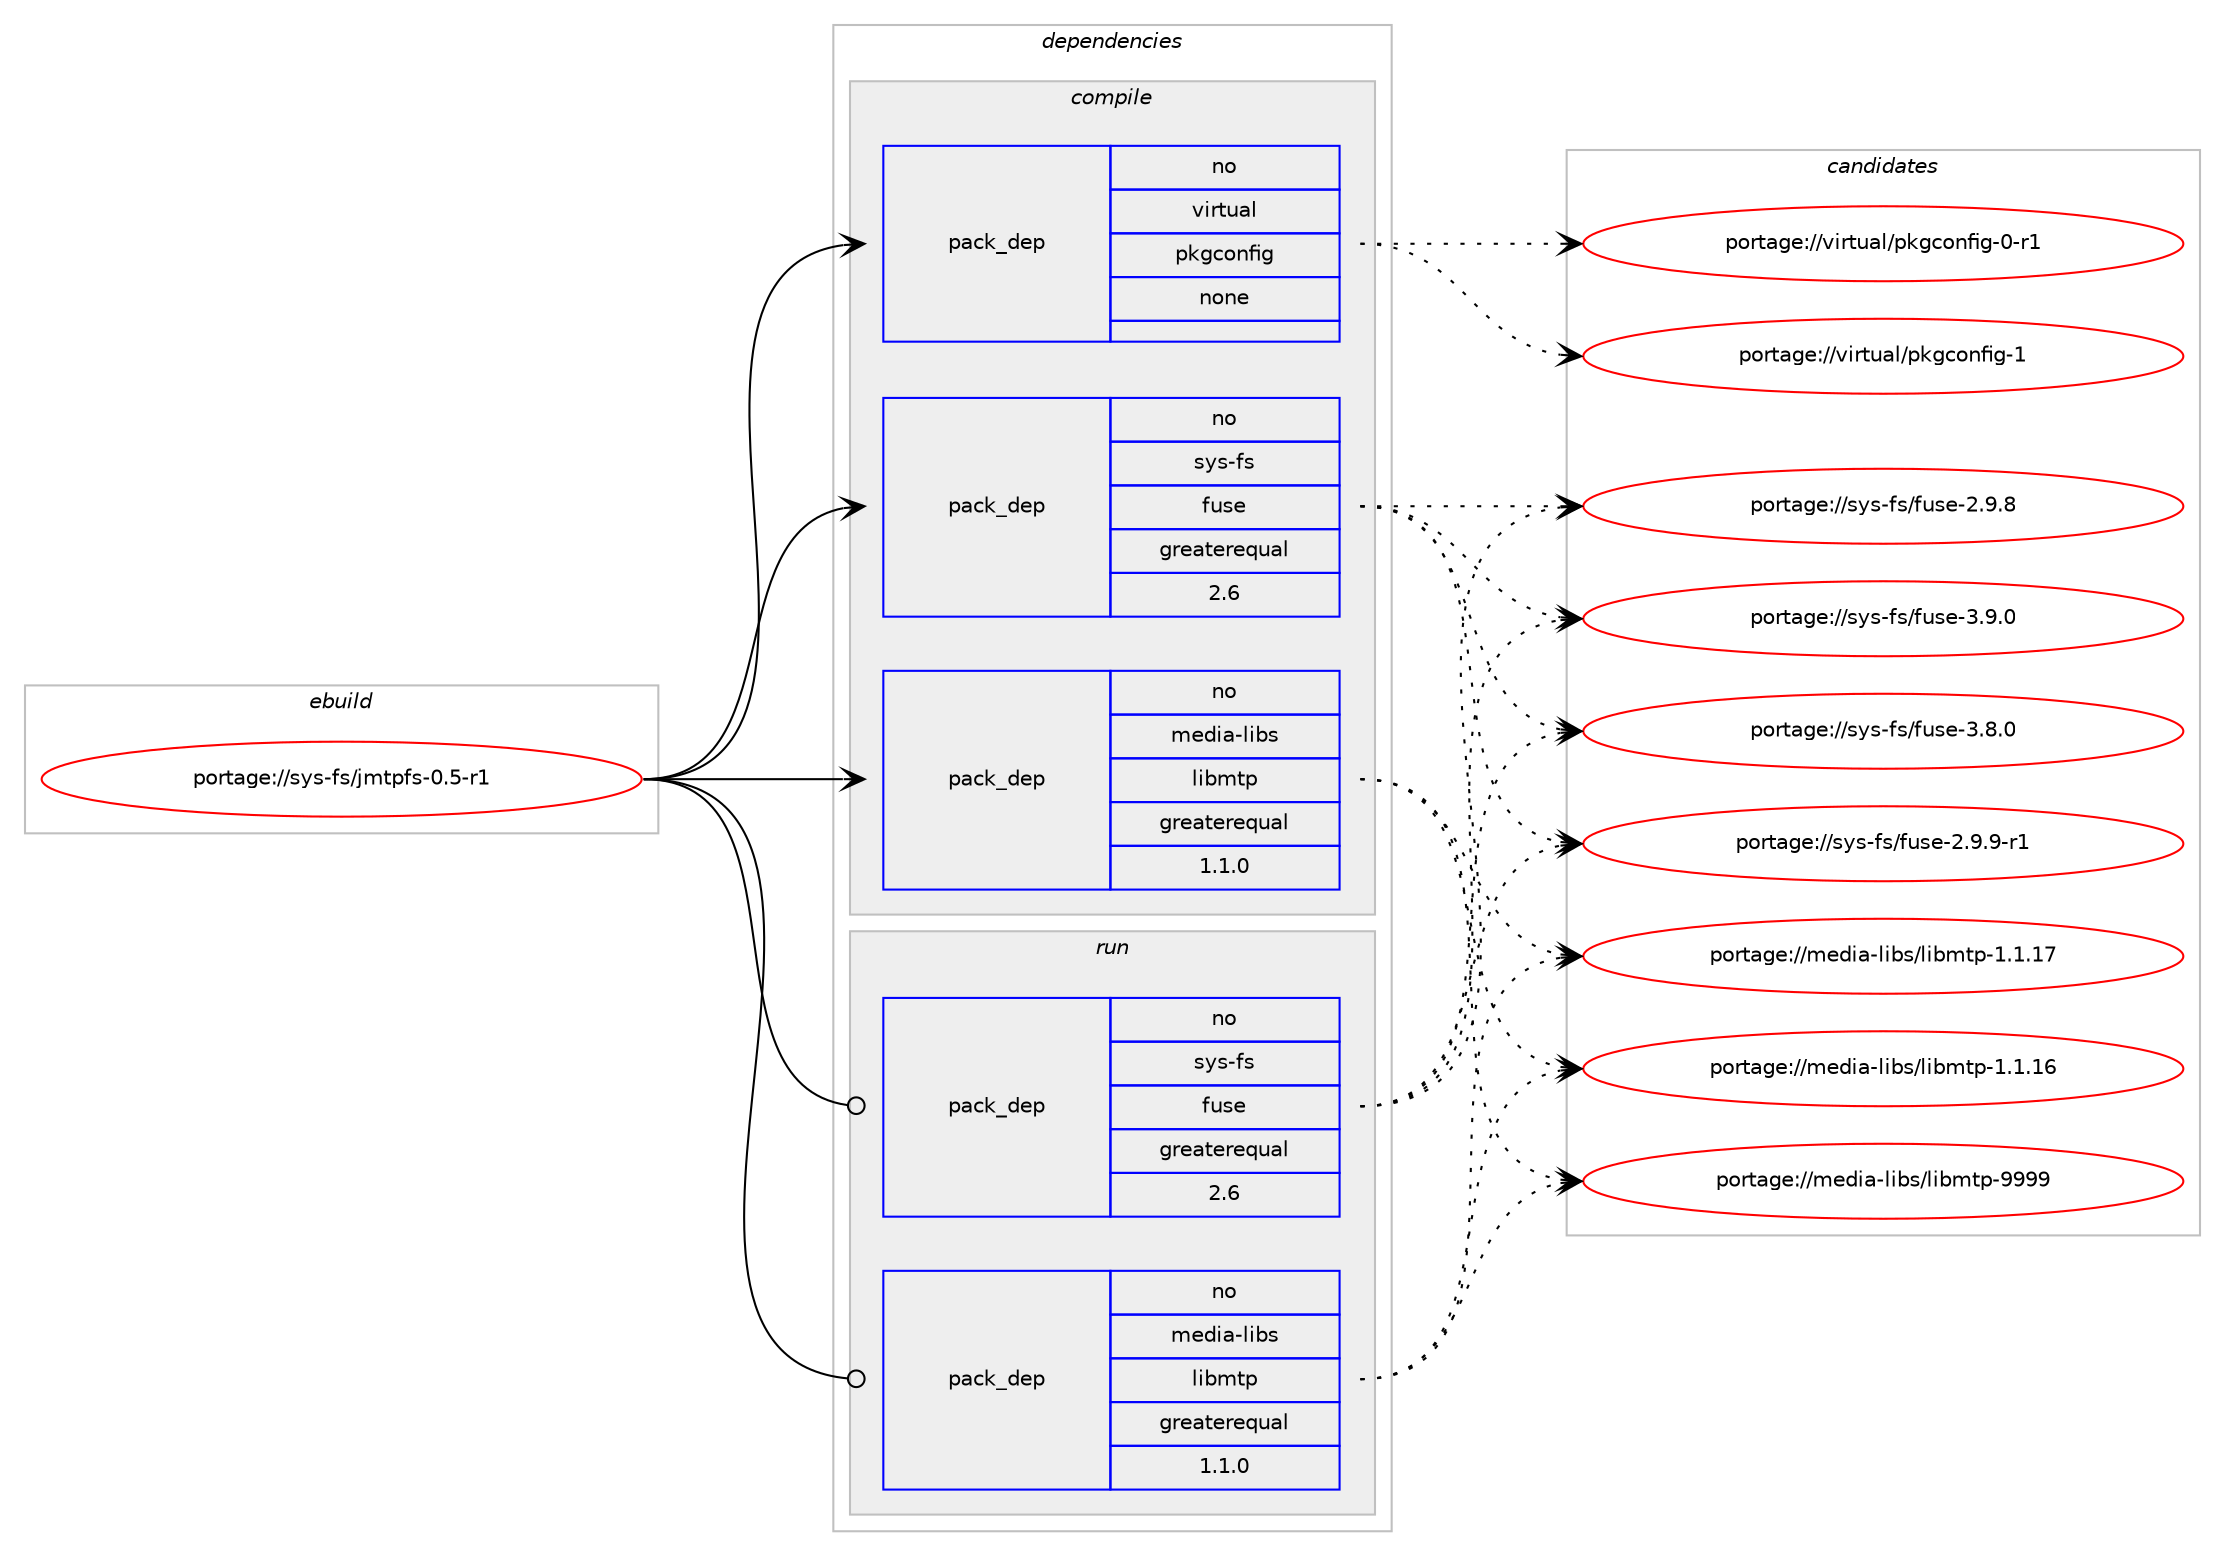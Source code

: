 digraph prolog {

# *************
# Graph options
# *************

newrank=true;
concentrate=true;
compound=true;
graph [rankdir=LR,fontname=Helvetica,fontsize=10,ranksep=1.5];#, ranksep=2.5, nodesep=0.2];
edge  [arrowhead=vee];
node  [fontname=Helvetica,fontsize=10];

# **********
# The ebuild
# **********

subgraph cluster_leftcol {
color=gray;
rank=same;
label=<<i>ebuild</i>>;
id [label="portage://sys-fs/jmtpfs-0.5-r1", color=red, width=4, href="../sys-fs/jmtpfs-0.5-r1.svg"];
}

# ****************
# The dependencies
# ****************

subgraph cluster_midcol {
color=gray;
label=<<i>dependencies</i>>;
subgraph cluster_compile {
fillcolor="#eeeeee";
style=filled;
label=<<i>compile</i>>;
subgraph pack19726 {
dependency24304 [label=<<TABLE BORDER="0" CELLBORDER="1" CELLSPACING="0" CELLPADDING="4" WIDTH="220"><TR><TD ROWSPAN="6" CELLPADDING="30">pack_dep</TD></TR><TR><TD WIDTH="110">no</TD></TR><TR><TD>media-libs</TD></TR><TR><TD>libmtp</TD></TR><TR><TD>greaterequal</TD></TR><TR><TD>1.1.0</TD></TR></TABLE>>, shape=none, color=blue];
}
id:e -> dependency24304:w [weight=20,style="solid",arrowhead="vee"];
subgraph pack19727 {
dependency24305 [label=<<TABLE BORDER="0" CELLBORDER="1" CELLSPACING="0" CELLPADDING="4" WIDTH="220"><TR><TD ROWSPAN="6" CELLPADDING="30">pack_dep</TD></TR><TR><TD WIDTH="110">no</TD></TR><TR><TD>sys-fs</TD></TR><TR><TD>fuse</TD></TR><TR><TD>greaterequal</TD></TR><TR><TD>2.6</TD></TR></TABLE>>, shape=none, color=blue];
}
id:e -> dependency24305:w [weight=20,style="solid",arrowhead="vee"];
subgraph pack19728 {
dependency24306 [label=<<TABLE BORDER="0" CELLBORDER="1" CELLSPACING="0" CELLPADDING="4" WIDTH="220"><TR><TD ROWSPAN="6" CELLPADDING="30">pack_dep</TD></TR><TR><TD WIDTH="110">no</TD></TR><TR><TD>virtual</TD></TR><TR><TD>pkgconfig</TD></TR><TR><TD>none</TD></TR><TR><TD></TD></TR></TABLE>>, shape=none, color=blue];
}
id:e -> dependency24306:w [weight=20,style="solid",arrowhead="vee"];
}
subgraph cluster_compileandrun {
fillcolor="#eeeeee";
style=filled;
label=<<i>compile and run</i>>;
}
subgraph cluster_run {
fillcolor="#eeeeee";
style=filled;
label=<<i>run</i>>;
subgraph pack19729 {
dependency24307 [label=<<TABLE BORDER="0" CELLBORDER="1" CELLSPACING="0" CELLPADDING="4" WIDTH="220"><TR><TD ROWSPAN="6" CELLPADDING="30">pack_dep</TD></TR><TR><TD WIDTH="110">no</TD></TR><TR><TD>media-libs</TD></TR><TR><TD>libmtp</TD></TR><TR><TD>greaterequal</TD></TR><TR><TD>1.1.0</TD></TR></TABLE>>, shape=none, color=blue];
}
id:e -> dependency24307:w [weight=20,style="solid",arrowhead="odot"];
subgraph pack19730 {
dependency24308 [label=<<TABLE BORDER="0" CELLBORDER="1" CELLSPACING="0" CELLPADDING="4" WIDTH="220"><TR><TD ROWSPAN="6" CELLPADDING="30">pack_dep</TD></TR><TR><TD WIDTH="110">no</TD></TR><TR><TD>sys-fs</TD></TR><TR><TD>fuse</TD></TR><TR><TD>greaterequal</TD></TR><TR><TD>2.6</TD></TR></TABLE>>, shape=none, color=blue];
}
id:e -> dependency24308:w [weight=20,style="solid",arrowhead="odot"];
}
}

# **************
# The candidates
# **************

subgraph cluster_choices {
rank=same;
color=gray;
label=<<i>candidates</i>>;

subgraph choice19726 {
color=black;
nodesep=1;
choice10910110010597451081059811547108105981091161124557575757 [label="portage://media-libs/libmtp-9999", color=red, width=4,href="../media-libs/libmtp-9999.svg"];
choice109101100105974510810598115471081059810911611245494649464955 [label="portage://media-libs/libmtp-1.1.17", color=red, width=4,href="../media-libs/libmtp-1.1.17.svg"];
choice109101100105974510810598115471081059810911611245494649464954 [label="portage://media-libs/libmtp-1.1.16", color=red, width=4,href="../media-libs/libmtp-1.1.16.svg"];
dependency24304:e -> choice10910110010597451081059811547108105981091161124557575757:w [style=dotted,weight="100"];
dependency24304:e -> choice109101100105974510810598115471081059810911611245494649464955:w [style=dotted,weight="100"];
dependency24304:e -> choice109101100105974510810598115471081059810911611245494649464954:w [style=dotted,weight="100"];
}
subgraph choice19727 {
color=black;
nodesep=1;
choice1151211154510211547102117115101455146574648 [label="portage://sys-fs/fuse-3.9.0", color=red, width=4,href="../sys-fs/fuse-3.9.0.svg"];
choice1151211154510211547102117115101455146564648 [label="portage://sys-fs/fuse-3.8.0", color=red, width=4,href="../sys-fs/fuse-3.8.0.svg"];
choice11512111545102115471021171151014550465746574511449 [label="portage://sys-fs/fuse-2.9.9-r1", color=red, width=4,href="../sys-fs/fuse-2.9.9-r1.svg"];
choice1151211154510211547102117115101455046574656 [label="portage://sys-fs/fuse-2.9.8", color=red, width=4,href="../sys-fs/fuse-2.9.8.svg"];
dependency24305:e -> choice1151211154510211547102117115101455146574648:w [style=dotted,weight="100"];
dependency24305:e -> choice1151211154510211547102117115101455146564648:w [style=dotted,weight="100"];
dependency24305:e -> choice11512111545102115471021171151014550465746574511449:w [style=dotted,weight="100"];
dependency24305:e -> choice1151211154510211547102117115101455046574656:w [style=dotted,weight="100"];
}
subgraph choice19728 {
color=black;
nodesep=1;
choice1181051141161179710847112107103991111101021051034549 [label="portage://virtual/pkgconfig-1", color=red, width=4,href="../virtual/pkgconfig-1.svg"];
choice11810511411611797108471121071039911111010210510345484511449 [label="portage://virtual/pkgconfig-0-r1", color=red, width=4,href="../virtual/pkgconfig-0-r1.svg"];
dependency24306:e -> choice1181051141161179710847112107103991111101021051034549:w [style=dotted,weight="100"];
dependency24306:e -> choice11810511411611797108471121071039911111010210510345484511449:w [style=dotted,weight="100"];
}
subgraph choice19729 {
color=black;
nodesep=1;
choice10910110010597451081059811547108105981091161124557575757 [label="portage://media-libs/libmtp-9999", color=red, width=4,href="../media-libs/libmtp-9999.svg"];
choice109101100105974510810598115471081059810911611245494649464955 [label="portage://media-libs/libmtp-1.1.17", color=red, width=4,href="../media-libs/libmtp-1.1.17.svg"];
choice109101100105974510810598115471081059810911611245494649464954 [label="portage://media-libs/libmtp-1.1.16", color=red, width=4,href="../media-libs/libmtp-1.1.16.svg"];
dependency24307:e -> choice10910110010597451081059811547108105981091161124557575757:w [style=dotted,weight="100"];
dependency24307:e -> choice109101100105974510810598115471081059810911611245494649464955:w [style=dotted,weight="100"];
dependency24307:e -> choice109101100105974510810598115471081059810911611245494649464954:w [style=dotted,weight="100"];
}
subgraph choice19730 {
color=black;
nodesep=1;
choice1151211154510211547102117115101455146574648 [label="portage://sys-fs/fuse-3.9.0", color=red, width=4,href="../sys-fs/fuse-3.9.0.svg"];
choice1151211154510211547102117115101455146564648 [label="portage://sys-fs/fuse-3.8.0", color=red, width=4,href="../sys-fs/fuse-3.8.0.svg"];
choice11512111545102115471021171151014550465746574511449 [label="portage://sys-fs/fuse-2.9.9-r1", color=red, width=4,href="../sys-fs/fuse-2.9.9-r1.svg"];
choice1151211154510211547102117115101455046574656 [label="portage://sys-fs/fuse-2.9.8", color=red, width=4,href="../sys-fs/fuse-2.9.8.svg"];
dependency24308:e -> choice1151211154510211547102117115101455146574648:w [style=dotted,weight="100"];
dependency24308:e -> choice1151211154510211547102117115101455146564648:w [style=dotted,weight="100"];
dependency24308:e -> choice11512111545102115471021171151014550465746574511449:w [style=dotted,weight="100"];
dependency24308:e -> choice1151211154510211547102117115101455046574656:w [style=dotted,weight="100"];
}
}

}
